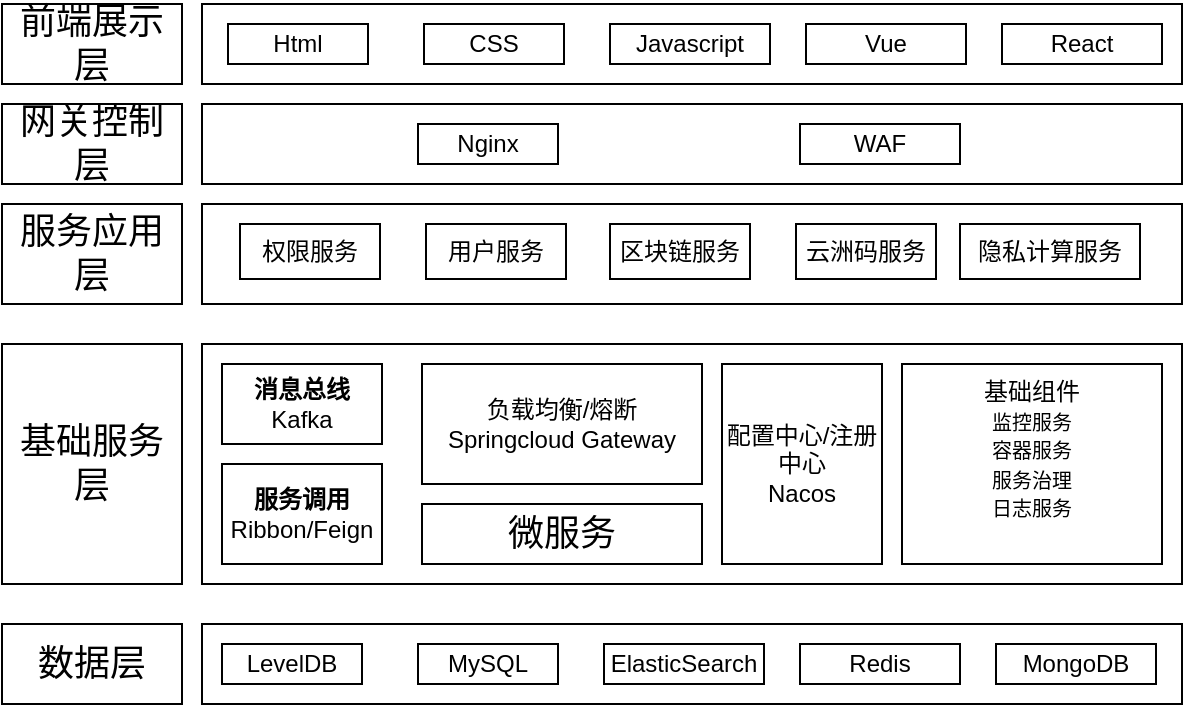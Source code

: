 <mxfile version="24.0.2" type="github">
  <diagram name="第 1 页" id="WKl6gbDjXFLEuy6e8V0B">
    <mxGraphModel dx="636" dy="361" grid="1" gridSize="10" guides="1" tooltips="1" connect="1" arrows="1" fold="1" page="1" pageScale="1" pageWidth="827" pageHeight="1169" math="0" shadow="0">
      <root>
        <mxCell id="0" />
        <mxCell id="1" parent="0" />
        <mxCell id="0hXrH_I9RKG1Sx_e95cJ-11" value="" style="group" vertex="1" connectable="0" parent="1">
          <mxGeometry x="80" y="520" width="590" height="40" as="geometry" />
        </mxCell>
        <mxCell id="0hXrH_I9RKG1Sx_e95cJ-2" value="&lt;font style=&quot;font-size: 18px;&quot;&gt;数据层&lt;/font&gt;" style="rounded=0;whiteSpace=wrap;html=1;" vertex="1" parent="0hXrH_I9RKG1Sx_e95cJ-11">
          <mxGeometry width="90" height="40" as="geometry" />
        </mxCell>
        <mxCell id="0hXrH_I9RKG1Sx_e95cJ-10" value="" style="group" vertex="1" connectable="0" parent="0hXrH_I9RKG1Sx_e95cJ-11">
          <mxGeometry x="100" width="490" height="40" as="geometry" />
        </mxCell>
        <mxCell id="0hXrH_I9RKG1Sx_e95cJ-3" value="" style="rounded=0;whiteSpace=wrap;html=1;" vertex="1" parent="0hXrH_I9RKG1Sx_e95cJ-10">
          <mxGeometry width="490" height="40" as="geometry" />
        </mxCell>
        <mxCell id="0hXrH_I9RKG1Sx_e95cJ-4" value="LevelDB" style="rounded=0;whiteSpace=wrap;html=1;" vertex="1" parent="0hXrH_I9RKG1Sx_e95cJ-10">
          <mxGeometry x="10" y="10" width="70" height="20" as="geometry" />
        </mxCell>
        <mxCell id="0hXrH_I9RKG1Sx_e95cJ-5" value="MySQL" style="rounded=0;whiteSpace=wrap;html=1;" vertex="1" parent="0hXrH_I9RKG1Sx_e95cJ-10">
          <mxGeometry x="108" y="10" width="70" height="20" as="geometry" />
        </mxCell>
        <mxCell id="0hXrH_I9RKG1Sx_e95cJ-6" value="ElasticSearch" style="rounded=0;whiteSpace=wrap;html=1;" vertex="1" parent="0hXrH_I9RKG1Sx_e95cJ-10">
          <mxGeometry x="201" y="10" width="80" height="20" as="geometry" />
        </mxCell>
        <mxCell id="0hXrH_I9RKG1Sx_e95cJ-8" value="Redis" style="rounded=0;whiteSpace=wrap;html=1;" vertex="1" parent="0hXrH_I9RKG1Sx_e95cJ-10">
          <mxGeometry x="299" y="10" width="80" height="20" as="geometry" />
        </mxCell>
        <mxCell id="0hXrH_I9RKG1Sx_e95cJ-9" value="MongoDB" style="rounded=0;whiteSpace=wrap;html=1;" vertex="1" parent="0hXrH_I9RKG1Sx_e95cJ-10">
          <mxGeometry x="397" y="10" width="80" height="20" as="geometry" />
        </mxCell>
        <mxCell id="0hXrH_I9RKG1Sx_e95cJ-12" value="" style="group" vertex="1" connectable="0" parent="1">
          <mxGeometry x="80" y="380" width="590" height="120" as="geometry" />
        </mxCell>
        <mxCell id="0hXrH_I9RKG1Sx_e95cJ-13" value="&lt;font style=&quot;font-size: 18px;&quot;&gt;基础服务层&lt;/font&gt;" style="rounded=0;whiteSpace=wrap;html=1;" vertex="1" parent="0hXrH_I9RKG1Sx_e95cJ-12">
          <mxGeometry width="90" height="120" as="geometry" />
        </mxCell>
        <mxCell id="0hXrH_I9RKG1Sx_e95cJ-14" value="" style="group" vertex="1" connectable="0" parent="0hXrH_I9RKG1Sx_e95cJ-12">
          <mxGeometry x="100" width="490" height="120" as="geometry" />
        </mxCell>
        <mxCell id="0hXrH_I9RKG1Sx_e95cJ-15" value="" style="rounded=0;whiteSpace=wrap;html=1;" vertex="1" parent="0hXrH_I9RKG1Sx_e95cJ-14">
          <mxGeometry width="490" height="120" as="geometry" />
        </mxCell>
        <mxCell id="0hXrH_I9RKG1Sx_e95cJ-19" value="配置中心/注册中心&lt;div&gt;Nacos&lt;/div&gt;" style="rounded=0;whiteSpace=wrap;html=1;" vertex="1" parent="0hXrH_I9RKG1Sx_e95cJ-14">
          <mxGeometry x="260" y="10" width="80" height="100" as="geometry" />
        </mxCell>
        <mxCell id="0hXrH_I9RKG1Sx_e95cJ-20" value="基础组件&lt;div style=&quot;&quot;&gt;&lt;font style=&quot;font-size: 10px;&quot;&gt;监控服务&lt;/font&gt;&lt;/div&gt;&lt;div style=&quot;&quot;&gt;&lt;span style=&quot;font-size: 10px;&quot;&gt;容器服务&lt;/span&gt;&lt;/div&gt;&lt;div style=&quot;&quot;&gt;&lt;span style=&quot;font-size: 10px;&quot;&gt;服务治理&lt;/span&gt;&lt;/div&gt;&lt;div style=&quot;&quot;&gt;&lt;span style=&quot;font-size: 10px;&quot;&gt;日志服务&lt;/span&gt;&lt;/div&gt;&lt;div&gt;&lt;br&gt;&lt;/div&gt;" style="rounded=0;whiteSpace=wrap;html=1;align=center;" vertex="1" parent="0hXrH_I9RKG1Sx_e95cJ-14">
          <mxGeometry x="350" y="10" width="130" height="100" as="geometry" />
        </mxCell>
        <mxCell id="0hXrH_I9RKG1Sx_e95cJ-29" value="" style="group" vertex="1" connectable="0" parent="0hXrH_I9RKG1Sx_e95cJ-14">
          <mxGeometry x="10" y="10" width="80" height="100" as="geometry" />
        </mxCell>
        <mxCell id="0hXrH_I9RKG1Sx_e95cJ-16" value="&lt;b&gt;消息总线&lt;/b&gt;&lt;br&gt;Kafka" style="rounded=0;whiteSpace=wrap;html=1;" vertex="1" parent="0hXrH_I9RKG1Sx_e95cJ-29">
          <mxGeometry width="80" height="40" as="geometry" />
        </mxCell>
        <mxCell id="0hXrH_I9RKG1Sx_e95cJ-28" value="&lt;b&gt;服务调用&lt;/b&gt;&lt;div&gt;Ribbon/Feign&lt;/div&gt;" style="rounded=0;whiteSpace=wrap;html=1;" vertex="1" parent="0hXrH_I9RKG1Sx_e95cJ-29">
          <mxGeometry y="50" width="80" height="50" as="geometry" />
        </mxCell>
        <mxCell id="0hXrH_I9RKG1Sx_e95cJ-31" value="" style="group" vertex="1" connectable="0" parent="0hXrH_I9RKG1Sx_e95cJ-14">
          <mxGeometry x="110" y="10" width="140" height="110" as="geometry" />
        </mxCell>
        <mxCell id="0hXrH_I9RKG1Sx_e95cJ-17" value="负载均衡/熔断&lt;div&gt;Springcloud Gateway&lt;/div&gt;" style="rounded=0;whiteSpace=wrap;html=1;" vertex="1" parent="0hXrH_I9RKG1Sx_e95cJ-31">
          <mxGeometry width="140" height="60" as="geometry" />
        </mxCell>
        <mxCell id="0hXrH_I9RKG1Sx_e95cJ-30" value="&lt;font style=&quot;font-size: 18px;&quot;&gt;微服务&lt;/font&gt;" style="rounded=0;whiteSpace=wrap;html=1;" vertex="1" parent="0hXrH_I9RKG1Sx_e95cJ-31">
          <mxGeometry y="70" width="140" height="30" as="geometry" />
        </mxCell>
        <mxCell id="0hXrH_I9RKG1Sx_e95cJ-34" value="" style="group" vertex="1" connectable="0" parent="1">
          <mxGeometry x="80" y="310" width="590" height="50" as="geometry" />
        </mxCell>
        <mxCell id="0hXrH_I9RKG1Sx_e95cJ-35" value="&lt;span style=&quot;font-size: 18px;&quot;&gt;服务应用层&lt;/span&gt;" style="rounded=0;whiteSpace=wrap;html=1;" vertex="1" parent="0hXrH_I9RKG1Sx_e95cJ-34">
          <mxGeometry width="90" height="50" as="geometry" />
        </mxCell>
        <mxCell id="0hXrH_I9RKG1Sx_e95cJ-36" value="" style="group" vertex="1" connectable="0" parent="0hXrH_I9RKG1Sx_e95cJ-34">
          <mxGeometry x="100" width="490" height="50" as="geometry" />
        </mxCell>
        <mxCell id="0hXrH_I9RKG1Sx_e95cJ-37" value="" style="rounded=0;whiteSpace=wrap;html=1;" vertex="1" parent="0hXrH_I9RKG1Sx_e95cJ-36">
          <mxGeometry width="490" height="50" as="geometry" />
        </mxCell>
        <mxCell id="0hXrH_I9RKG1Sx_e95cJ-75" value="区块链服务" style="rounded=0;whiteSpace=wrap;html=1;" vertex="1" parent="0hXrH_I9RKG1Sx_e95cJ-36">
          <mxGeometry x="204" y="10" width="70" height="27.5" as="geometry" />
        </mxCell>
        <mxCell id="0hXrH_I9RKG1Sx_e95cJ-76" value="云洲码服务" style="rounded=0;whiteSpace=wrap;html=1;" vertex="1" parent="0hXrH_I9RKG1Sx_e95cJ-36">
          <mxGeometry x="297" y="10" width="70" height="27.5" as="geometry" />
        </mxCell>
        <mxCell id="0hXrH_I9RKG1Sx_e95cJ-77" value="用户服务" style="rounded=0;whiteSpace=wrap;html=1;" vertex="1" parent="0hXrH_I9RKG1Sx_e95cJ-36">
          <mxGeometry x="112" y="10" width="70" height="27.5" as="geometry" />
        </mxCell>
        <mxCell id="0hXrH_I9RKG1Sx_e95cJ-78" value="权限服务" style="rounded=0;whiteSpace=wrap;html=1;" vertex="1" parent="0hXrH_I9RKG1Sx_e95cJ-36">
          <mxGeometry x="19" y="10" width="70" height="27.5" as="geometry" />
        </mxCell>
        <mxCell id="0hXrH_I9RKG1Sx_e95cJ-79" value="隐私计算服务" style="rounded=0;whiteSpace=wrap;html=1;" vertex="1" parent="0hXrH_I9RKG1Sx_e95cJ-36">
          <mxGeometry x="379" y="10" width="90" height="27.5" as="geometry" />
        </mxCell>
        <mxCell id="0hXrH_I9RKG1Sx_e95cJ-43" value="" style="group" vertex="1" connectable="0" parent="1">
          <mxGeometry x="80" y="260" width="590" height="40" as="geometry" />
        </mxCell>
        <mxCell id="0hXrH_I9RKG1Sx_e95cJ-44" value="&lt;span style=&quot;font-size: 18px;&quot;&gt;网关控制层&lt;/span&gt;" style="rounded=0;whiteSpace=wrap;html=1;" vertex="1" parent="0hXrH_I9RKG1Sx_e95cJ-43">
          <mxGeometry width="90" height="40" as="geometry" />
        </mxCell>
        <mxCell id="0hXrH_I9RKG1Sx_e95cJ-45" value="" style="group" vertex="1" connectable="0" parent="0hXrH_I9RKG1Sx_e95cJ-43">
          <mxGeometry x="100" width="490" height="40" as="geometry" />
        </mxCell>
        <mxCell id="0hXrH_I9RKG1Sx_e95cJ-46" value="" style="rounded=0;whiteSpace=wrap;html=1;" vertex="1" parent="0hXrH_I9RKG1Sx_e95cJ-45">
          <mxGeometry width="490" height="40" as="geometry" />
        </mxCell>
        <mxCell id="0hXrH_I9RKG1Sx_e95cJ-48" value="Nginx" style="rounded=0;whiteSpace=wrap;html=1;" vertex="1" parent="0hXrH_I9RKG1Sx_e95cJ-45">
          <mxGeometry x="108" y="10" width="70" height="20" as="geometry" />
        </mxCell>
        <mxCell id="0hXrH_I9RKG1Sx_e95cJ-50" value="WAF" style="rounded=0;whiteSpace=wrap;html=1;" vertex="1" parent="0hXrH_I9RKG1Sx_e95cJ-45">
          <mxGeometry x="299" y="10" width="80" height="20" as="geometry" />
        </mxCell>
        <mxCell id="0hXrH_I9RKG1Sx_e95cJ-52" value="" style="group" vertex="1" connectable="0" parent="1">
          <mxGeometry x="80" y="210" width="590" height="40" as="geometry" />
        </mxCell>
        <mxCell id="0hXrH_I9RKG1Sx_e95cJ-53" value="&lt;span style=&quot;font-size: 18px;&quot;&gt;前端展示层&lt;/span&gt;" style="rounded=0;whiteSpace=wrap;html=1;" vertex="1" parent="0hXrH_I9RKG1Sx_e95cJ-52">
          <mxGeometry width="90" height="40" as="geometry" />
        </mxCell>
        <mxCell id="0hXrH_I9RKG1Sx_e95cJ-54" value="" style="group" vertex="1" connectable="0" parent="0hXrH_I9RKG1Sx_e95cJ-52">
          <mxGeometry x="100" width="490" height="40" as="geometry" />
        </mxCell>
        <mxCell id="0hXrH_I9RKG1Sx_e95cJ-55" value="" style="rounded=0;whiteSpace=wrap;html=1;" vertex="1" parent="0hXrH_I9RKG1Sx_e95cJ-54">
          <mxGeometry width="490" height="40" as="geometry" />
        </mxCell>
        <mxCell id="0hXrH_I9RKG1Sx_e95cJ-58" value="Html" style="rounded=0;whiteSpace=wrap;html=1;" vertex="1" parent="0hXrH_I9RKG1Sx_e95cJ-54">
          <mxGeometry x="13" y="10" width="70" height="20" as="geometry" />
        </mxCell>
        <mxCell id="0hXrH_I9RKG1Sx_e95cJ-59" value="CSS" style="rounded=0;whiteSpace=wrap;html=1;" vertex="1" parent="0hXrH_I9RKG1Sx_e95cJ-54">
          <mxGeometry x="111" y="10" width="70" height="20" as="geometry" />
        </mxCell>
        <mxCell id="0hXrH_I9RKG1Sx_e95cJ-60" value="Javascript" style="rounded=0;whiteSpace=wrap;html=1;" vertex="1" parent="0hXrH_I9RKG1Sx_e95cJ-54">
          <mxGeometry x="204" y="10" width="80" height="20" as="geometry" />
        </mxCell>
        <mxCell id="0hXrH_I9RKG1Sx_e95cJ-61" value="Vue" style="rounded=0;whiteSpace=wrap;html=1;" vertex="1" parent="0hXrH_I9RKG1Sx_e95cJ-54">
          <mxGeometry x="302" y="10" width="80" height="20" as="geometry" />
        </mxCell>
        <mxCell id="0hXrH_I9RKG1Sx_e95cJ-62" value="React" style="rounded=0;whiteSpace=wrap;html=1;" vertex="1" parent="0hXrH_I9RKG1Sx_e95cJ-54">
          <mxGeometry x="400" y="10" width="80" height="20" as="geometry" />
        </mxCell>
      </root>
    </mxGraphModel>
  </diagram>
</mxfile>
